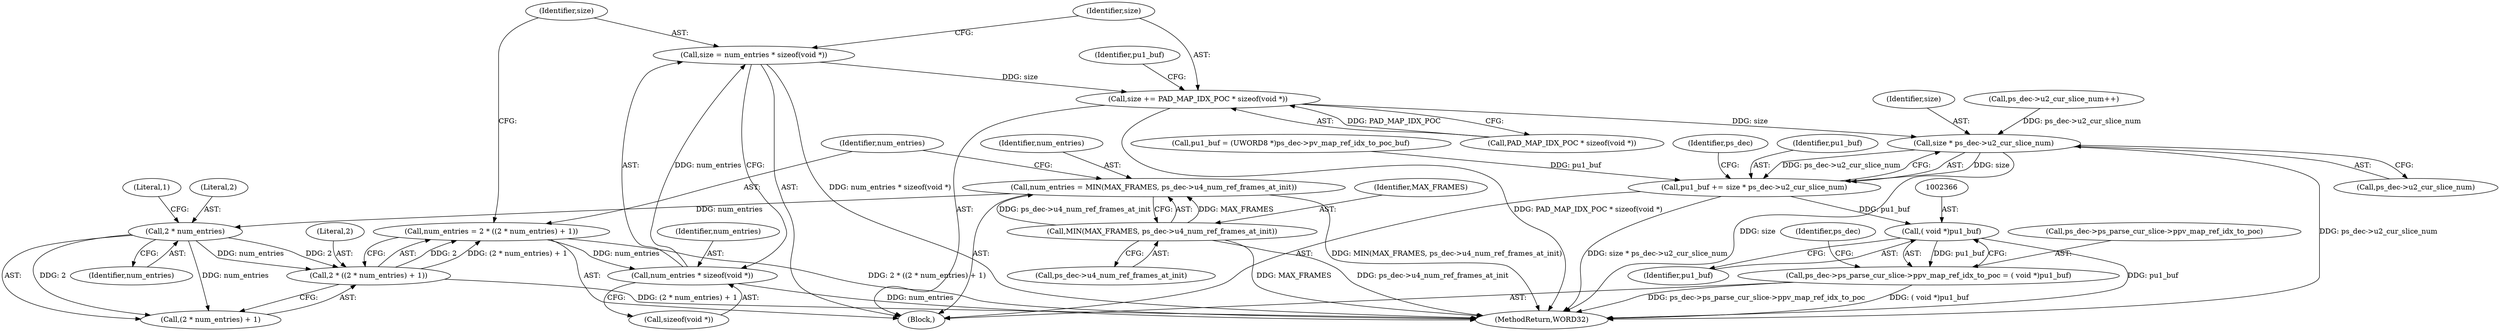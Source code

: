 digraph "0_Android_9a00f562a612d56e7b2b989d168647db900ba6cf_0@integer" {
"1002333" [label="(Call,size = num_entries * sizeof(void *))"];
"1002335" [label="(Call,num_entries * sizeof(void *))"];
"1002324" [label="(Call,num_entries = 2 * ((2 * num_entries) + 1))"];
"1002326" [label="(Call,2 * ((2 * num_entries) + 1))"];
"1002329" [label="(Call,2 * num_entries)"];
"1002317" [label="(Call,num_entries = MIN(MAX_FRAMES, ps_dec->u4_num_ref_frames_at_init))"];
"1002319" [label="(Call,MIN(MAX_FRAMES, ps_dec->u4_num_ref_frames_at_init))"];
"1002339" [label="(Call,size += PAD_MAP_IDX_POC * sizeof(void *))"];
"1002354" [label="(Call,size * ps_dec->u2_cur_slice_num)"];
"1002352" [label="(Call,pu1_buf += size * ps_dec->u2_cur_slice_num)"];
"1002365" [label="(Call,( void *)pu1_buf)"];
"1002359" [label="(Call,ps_dec->ps_parse_cur_slice->ppv_map_ref_idx_to_poc = ( void *)pu1_buf)"];
"1002356" [label="(Call,ps_dec->u2_cur_slice_num)"];
"1002313" [label="(Block,)"];
"1002341" [label="(Call,PAD_MAP_IDX_POC * sizeof(void *))"];
"1002568" [label="(MethodReturn,WORD32)"];
"1002355" [label="(Identifier,size)"];
"1002353" [label="(Identifier,pu1_buf)"];
"1002333" [label="(Call,size = num_entries * sizeof(void *))"];
"1002345" [label="(Call,pu1_buf = (UWORD8 *)ps_dec->pv_map_ref_idx_to_poc_buf)"];
"1002318" [label="(Identifier,num_entries)"];
"1002332" [label="(Literal,1)"];
"1002326" [label="(Call,2 * ((2 * num_entries) + 1))"];
"1001152" [label="(Call,ps_dec->u2_cur_slice_num++)"];
"1002359" [label="(Call,ps_dec->ps_parse_cur_slice->ppv_map_ref_idx_to_poc = ( void *)pu1_buf)"];
"1002360" [label="(Call,ps_dec->ps_parse_cur_slice->ppv_map_ref_idx_to_poc)"];
"1002336" [label="(Identifier,num_entries)"];
"1002331" [label="(Identifier,num_entries)"];
"1002317" [label="(Call,num_entries = MIN(MAX_FRAMES, ps_dec->u4_num_ref_frames_at_init))"];
"1002340" [label="(Identifier,size)"];
"1002319" [label="(Call,MIN(MAX_FRAMES, ps_dec->u4_num_ref_frames_at_init))"];
"1002335" [label="(Call,num_entries * sizeof(void *))"];
"1002354" [label="(Call,size * ps_dec->u2_cur_slice_num)"];
"1002362" [label="(Identifier,ps_dec)"];
"1002320" [label="(Identifier,MAX_FRAMES)"];
"1002325" [label="(Identifier,num_entries)"];
"1002328" [label="(Call,(2 * num_entries) + 1)"];
"1002324" [label="(Call,num_entries = 2 * ((2 * num_entries) + 1))"];
"1002329" [label="(Call,2 * num_entries)"];
"1002352" [label="(Call,pu1_buf += size * ps_dec->u2_cur_slice_num)"];
"1002321" [label="(Call,ps_dec->u4_num_ref_frames_at_init)"];
"1002346" [label="(Identifier,pu1_buf)"];
"1002339" [label="(Call,size += PAD_MAP_IDX_POC * sizeof(void *))"];
"1002327" [label="(Literal,2)"];
"1002367" [label="(Identifier,pu1_buf)"];
"1002370" [label="(Identifier,ps_dec)"];
"1002334" [label="(Identifier,size)"];
"1002337" [label="(Call,sizeof(void *))"];
"1002365" [label="(Call,( void *)pu1_buf)"];
"1002330" [label="(Literal,2)"];
"1002333" -> "1002313"  [label="AST: "];
"1002333" -> "1002335"  [label="CFG: "];
"1002334" -> "1002333"  [label="AST: "];
"1002335" -> "1002333"  [label="AST: "];
"1002340" -> "1002333"  [label="CFG: "];
"1002333" -> "1002568"  [label="DDG: num_entries * sizeof(void *)"];
"1002335" -> "1002333"  [label="DDG: num_entries"];
"1002333" -> "1002339"  [label="DDG: size"];
"1002335" -> "1002337"  [label="CFG: "];
"1002336" -> "1002335"  [label="AST: "];
"1002337" -> "1002335"  [label="AST: "];
"1002335" -> "1002568"  [label="DDG: num_entries"];
"1002324" -> "1002335"  [label="DDG: num_entries"];
"1002324" -> "1002313"  [label="AST: "];
"1002324" -> "1002326"  [label="CFG: "];
"1002325" -> "1002324"  [label="AST: "];
"1002326" -> "1002324"  [label="AST: "];
"1002334" -> "1002324"  [label="CFG: "];
"1002324" -> "1002568"  [label="DDG: 2 * ((2 * num_entries) + 1)"];
"1002326" -> "1002324"  [label="DDG: 2"];
"1002326" -> "1002324"  [label="DDG: (2 * num_entries) + 1"];
"1002326" -> "1002328"  [label="CFG: "];
"1002327" -> "1002326"  [label="AST: "];
"1002328" -> "1002326"  [label="AST: "];
"1002326" -> "1002568"  [label="DDG: (2 * num_entries) + 1"];
"1002329" -> "1002326"  [label="DDG: 2"];
"1002329" -> "1002326"  [label="DDG: num_entries"];
"1002329" -> "1002328"  [label="AST: "];
"1002329" -> "1002331"  [label="CFG: "];
"1002330" -> "1002329"  [label="AST: "];
"1002331" -> "1002329"  [label="AST: "];
"1002332" -> "1002329"  [label="CFG: "];
"1002329" -> "1002328"  [label="DDG: 2"];
"1002329" -> "1002328"  [label="DDG: num_entries"];
"1002317" -> "1002329"  [label="DDG: num_entries"];
"1002317" -> "1002313"  [label="AST: "];
"1002317" -> "1002319"  [label="CFG: "];
"1002318" -> "1002317"  [label="AST: "];
"1002319" -> "1002317"  [label="AST: "];
"1002325" -> "1002317"  [label="CFG: "];
"1002317" -> "1002568"  [label="DDG: MIN(MAX_FRAMES, ps_dec->u4_num_ref_frames_at_init)"];
"1002319" -> "1002317"  [label="DDG: MAX_FRAMES"];
"1002319" -> "1002317"  [label="DDG: ps_dec->u4_num_ref_frames_at_init"];
"1002319" -> "1002321"  [label="CFG: "];
"1002320" -> "1002319"  [label="AST: "];
"1002321" -> "1002319"  [label="AST: "];
"1002319" -> "1002568"  [label="DDG: ps_dec->u4_num_ref_frames_at_init"];
"1002319" -> "1002568"  [label="DDG: MAX_FRAMES"];
"1002339" -> "1002313"  [label="AST: "];
"1002339" -> "1002341"  [label="CFG: "];
"1002340" -> "1002339"  [label="AST: "];
"1002341" -> "1002339"  [label="AST: "];
"1002346" -> "1002339"  [label="CFG: "];
"1002339" -> "1002568"  [label="DDG: PAD_MAP_IDX_POC * sizeof(void *)"];
"1002341" -> "1002339"  [label="DDG: PAD_MAP_IDX_POC"];
"1002339" -> "1002354"  [label="DDG: size"];
"1002354" -> "1002352"  [label="AST: "];
"1002354" -> "1002356"  [label="CFG: "];
"1002355" -> "1002354"  [label="AST: "];
"1002356" -> "1002354"  [label="AST: "];
"1002352" -> "1002354"  [label="CFG: "];
"1002354" -> "1002568"  [label="DDG: ps_dec->u2_cur_slice_num"];
"1002354" -> "1002568"  [label="DDG: size"];
"1002354" -> "1002352"  [label="DDG: size"];
"1002354" -> "1002352"  [label="DDG: ps_dec->u2_cur_slice_num"];
"1001152" -> "1002354"  [label="DDG: ps_dec->u2_cur_slice_num"];
"1002352" -> "1002313"  [label="AST: "];
"1002353" -> "1002352"  [label="AST: "];
"1002362" -> "1002352"  [label="CFG: "];
"1002352" -> "1002568"  [label="DDG: size * ps_dec->u2_cur_slice_num"];
"1002345" -> "1002352"  [label="DDG: pu1_buf"];
"1002352" -> "1002365"  [label="DDG: pu1_buf"];
"1002365" -> "1002359"  [label="AST: "];
"1002365" -> "1002367"  [label="CFG: "];
"1002366" -> "1002365"  [label="AST: "];
"1002367" -> "1002365"  [label="AST: "];
"1002359" -> "1002365"  [label="CFG: "];
"1002365" -> "1002568"  [label="DDG: pu1_buf"];
"1002365" -> "1002359"  [label="DDG: pu1_buf"];
"1002359" -> "1002313"  [label="AST: "];
"1002360" -> "1002359"  [label="AST: "];
"1002370" -> "1002359"  [label="CFG: "];
"1002359" -> "1002568"  [label="DDG: ( void *)pu1_buf"];
"1002359" -> "1002568"  [label="DDG: ps_dec->ps_parse_cur_slice->ppv_map_ref_idx_to_poc"];
}
